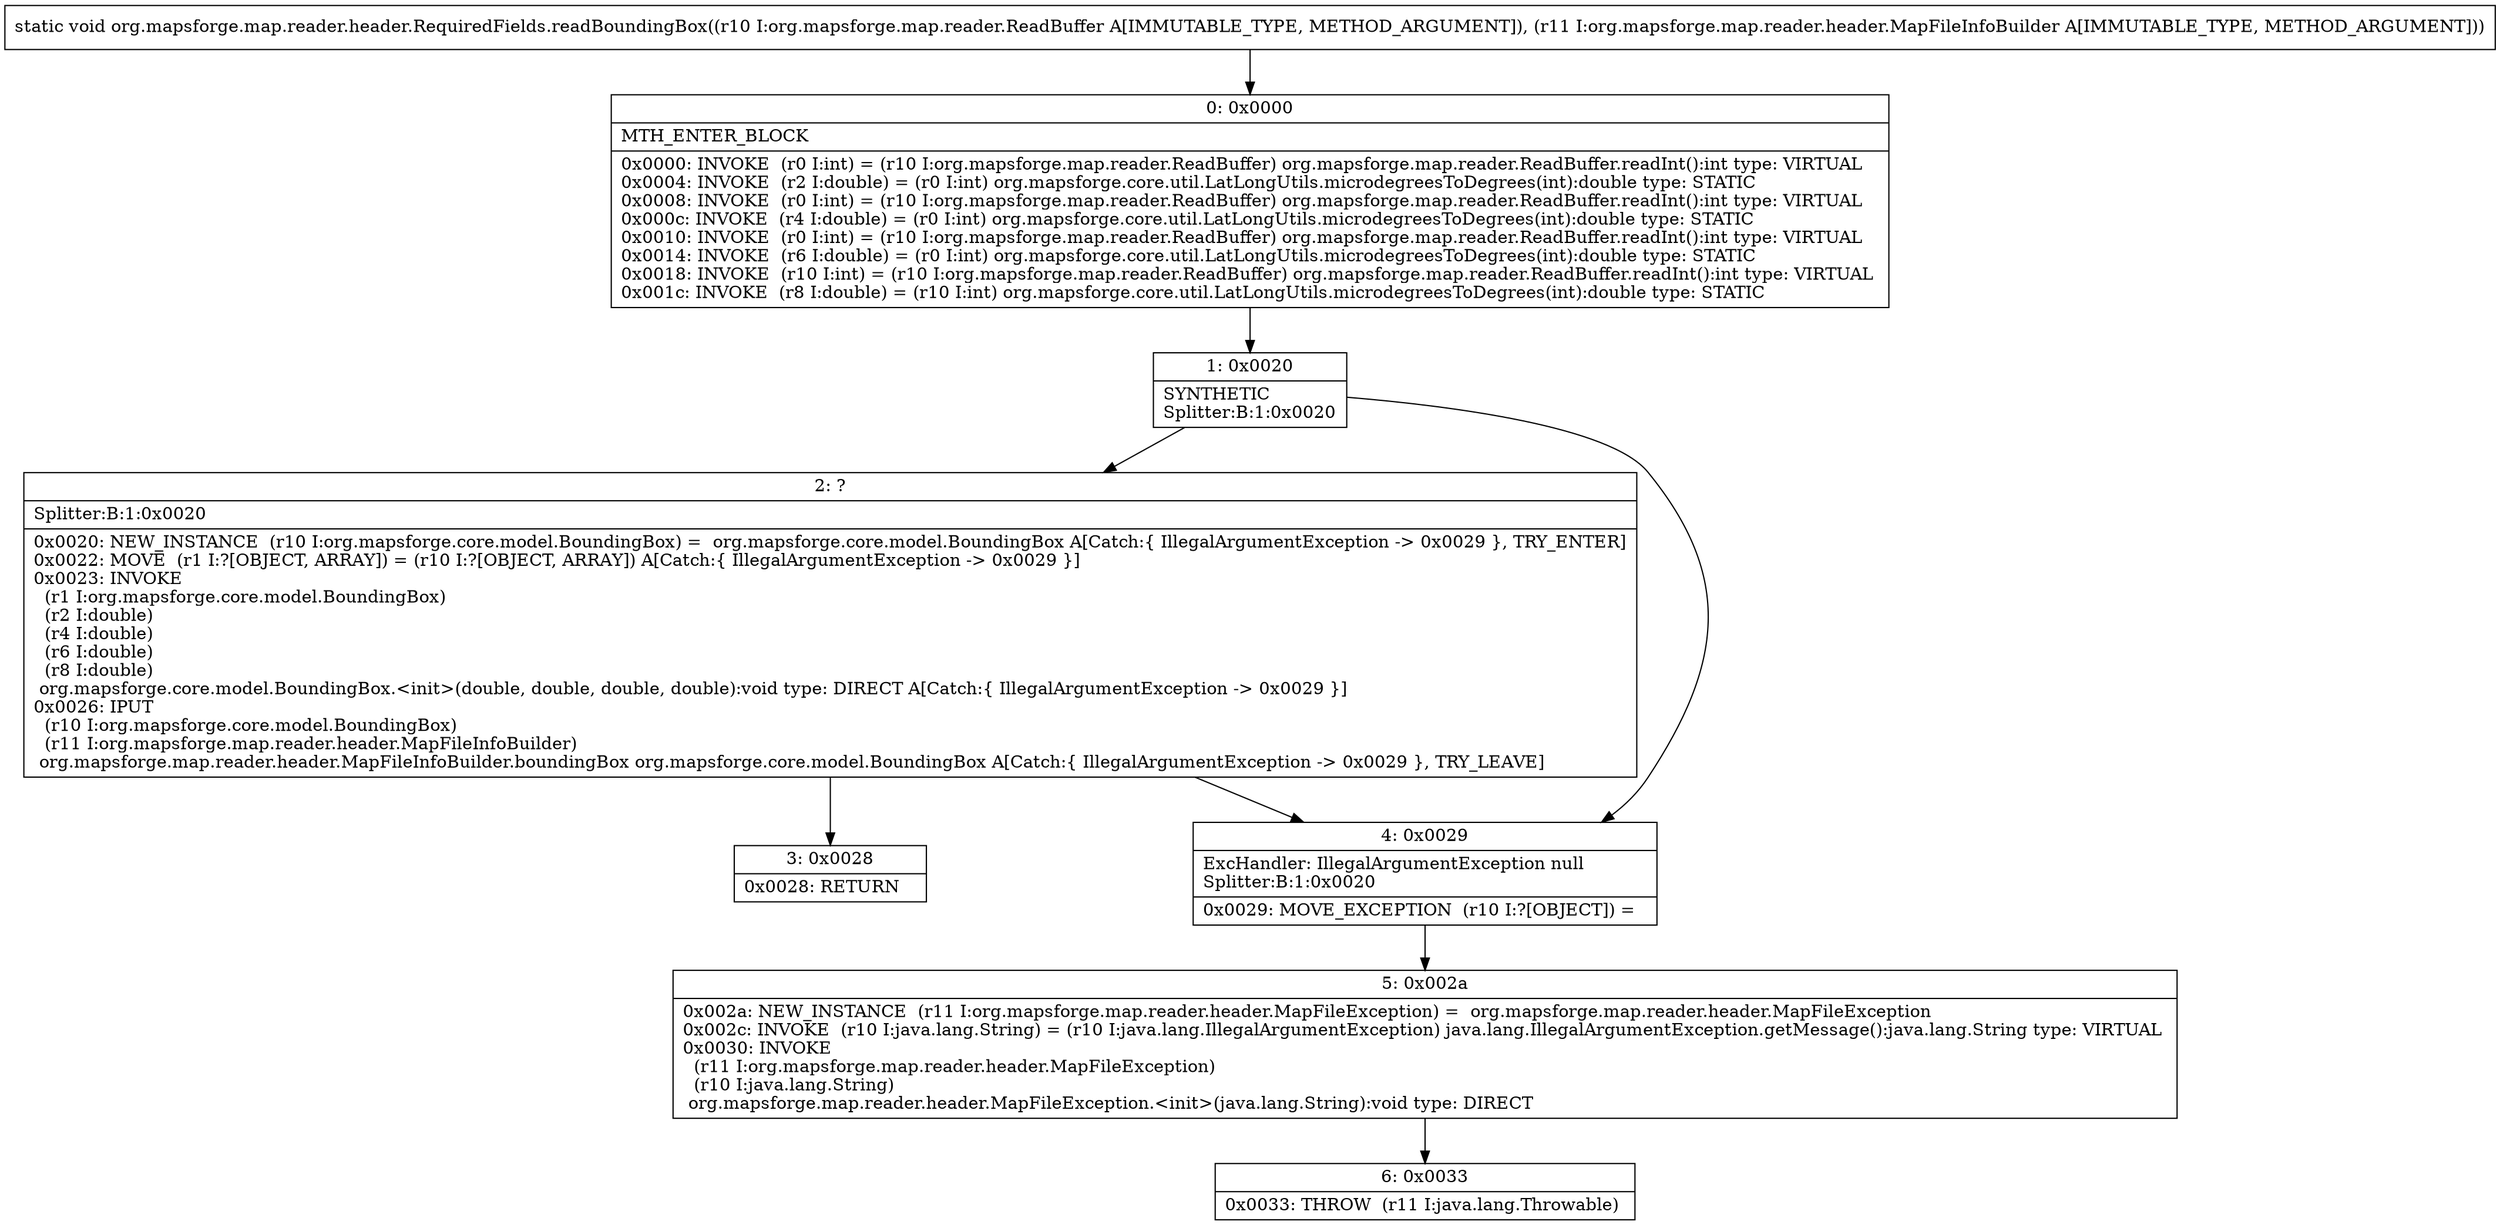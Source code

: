 digraph "CFG fororg.mapsforge.map.reader.header.RequiredFields.readBoundingBox(Lorg\/mapsforge\/map\/reader\/ReadBuffer;Lorg\/mapsforge\/map\/reader\/header\/MapFileInfoBuilder;)V" {
Node_0 [shape=record,label="{0\:\ 0x0000|MTH_ENTER_BLOCK\l|0x0000: INVOKE  (r0 I:int) = (r10 I:org.mapsforge.map.reader.ReadBuffer) org.mapsforge.map.reader.ReadBuffer.readInt():int type: VIRTUAL \l0x0004: INVOKE  (r2 I:double) = (r0 I:int) org.mapsforge.core.util.LatLongUtils.microdegreesToDegrees(int):double type: STATIC \l0x0008: INVOKE  (r0 I:int) = (r10 I:org.mapsforge.map.reader.ReadBuffer) org.mapsforge.map.reader.ReadBuffer.readInt():int type: VIRTUAL \l0x000c: INVOKE  (r4 I:double) = (r0 I:int) org.mapsforge.core.util.LatLongUtils.microdegreesToDegrees(int):double type: STATIC \l0x0010: INVOKE  (r0 I:int) = (r10 I:org.mapsforge.map.reader.ReadBuffer) org.mapsforge.map.reader.ReadBuffer.readInt():int type: VIRTUAL \l0x0014: INVOKE  (r6 I:double) = (r0 I:int) org.mapsforge.core.util.LatLongUtils.microdegreesToDegrees(int):double type: STATIC \l0x0018: INVOKE  (r10 I:int) = (r10 I:org.mapsforge.map.reader.ReadBuffer) org.mapsforge.map.reader.ReadBuffer.readInt():int type: VIRTUAL \l0x001c: INVOKE  (r8 I:double) = (r10 I:int) org.mapsforge.core.util.LatLongUtils.microdegreesToDegrees(int):double type: STATIC \l}"];
Node_1 [shape=record,label="{1\:\ 0x0020|SYNTHETIC\lSplitter:B:1:0x0020\l}"];
Node_2 [shape=record,label="{2\:\ ?|Splitter:B:1:0x0020\l|0x0020: NEW_INSTANCE  (r10 I:org.mapsforge.core.model.BoundingBox) =  org.mapsforge.core.model.BoundingBox A[Catch:\{ IllegalArgumentException \-\> 0x0029 \}, TRY_ENTER]\l0x0022: MOVE  (r1 I:?[OBJECT, ARRAY]) = (r10 I:?[OBJECT, ARRAY]) A[Catch:\{ IllegalArgumentException \-\> 0x0029 \}]\l0x0023: INVOKE  \l  (r1 I:org.mapsforge.core.model.BoundingBox)\l  (r2 I:double)\l  (r4 I:double)\l  (r6 I:double)\l  (r8 I:double)\l org.mapsforge.core.model.BoundingBox.\<init\>(double, double, double, double):void type: DIRECT A[Catch:\{ IllegalArgumentException \-\> 0x0029 \}]\l0x0026: IPUT  \l  (r10 I:org.mapsforge.core.model.BoundingBox)\l  (r11 I:org.mapsforge.map.reader.header.MapFileInfoBuilder)\l org.mapsforge.map.reader.header.MapFileInfoBuilder.boundingBox org.mapsforge.core.model.BoundingBox A[Catch:\{ IllegalArgumentException \-\> 0x0029 \}, TRY_LEAVE]\l}"];
Node_3 [shape=record,label="{3\:\ 0x0028|0x0028: RETURN   \l}"];
Node_4 [shape=record,label="{4\:\ 0x0029|ExcHandler: IllegalArgumentException null\lSplitter:B:1:0x0020\l|0x0029: MOVE_EXCEPTION  (r10 I:?[OBJECT]) =  \l}"];
Node_5 [shape=record,label="{5\:\ 0x002a|0x002a: NEW_INSTANCE  (r11 I:org.mapsforge.map.reader.header.MapFileException) =  org.mapsforge.map.reader.header.MapFileException \l0x002c: INVOKE  (r10 I:java.lang.String) = (r10 I:java.lang.IllegalArgumentException) java.lang.IllegalArgumentException.getMessage():java.lang.String type: VIRTUAL \l0x0030: INVOKE  \l  (r11 I:org.mapsforge.map.reader.header.MapFileException)\l  (r10 I:java.lang.String)\l org.mapsforge.map.reader.header.MapFileException.\<init\>(java.lang.String):void type: DIRECT \l}"];
Node_6 [shape=record,label="{6\:\ 0x0033|0x0033: THROW  (r11 I:java.lang.Throwable) \l}"];
MethodNode[shape=record,label="{static void org.mapsforge.map.reader.header.RequiredFields.readBoundingBox((r10 I:org.mapsforge.map.reader.ReadBuffer A[IMMUTABLE_TYPE, METHOD_ARGUMENT]), (r11 I:org.mapsforge.map.reader.header.MapFileInfoBuilder A[IMMUTABLE_TYPE, METHOD_ARGUMENT])) }"];
MethodNode -> Node_0;
Node_0 -> Node_1;
Node_1 -> Node_2;
Node_1 -> Node_4;
Node_2 -> Node_3;
Node_2 -> Node_4;
Node_4 -> Node_5;
Node_5 -> Node_6;
}


